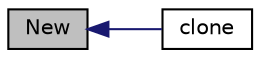 digraph "New"
{
  bgcolor="transparent";
  edge [fontname="Helvetica",fontsize="10",labelfontname="Helvetica",labelfontsize="10"];
  node [fontname="Helvetica",fontsize="10",shape=record];
  rankdir="LR";
  Node825 [label="New",height=0.2,width=0.4,color="black", fillcolor="grey75", style="filled", fontcolor="black"];
  Node825 -> Node826 [dir="back",color="midnightblue",fontsize="10",style="solid",fontname="Helvetica"];
  Node826 [label="clone",height=0.2,width=0.4,color="black",URL="$a22217.html#a02e9e84fa7bd4c2e1379a29d325cd5e9",tooltip="Clone. "];
}
